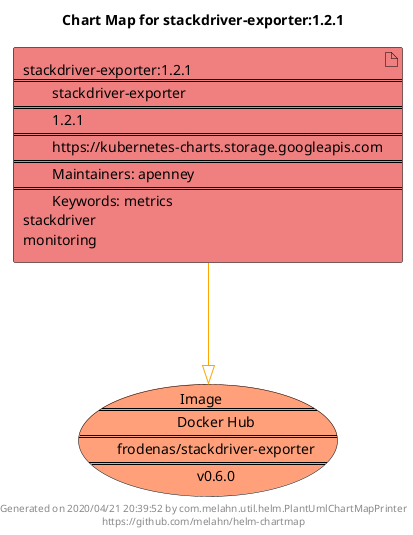 @startuml
skinparam linetype ortho
skinparam backgroundColor white
skinparam usecaseBorderColor black
skinparam usecaseArrowColor LightSlateGray
skinparam artifactBorderColor black
skinparam artifactArrowColor LightSlateGray

title Chart Map for stackdriver-exporter:1.2.1

'There is one referenced Helm Chart
artifact "stackdriver-exporter:1.2.1\n====\n\tstackdriver-exporter\n====\n\t1.2.1\n====\n\thttps://kubernetes-charts.storage.googleapis.com\n====\n\tMaintainers: apenney\n====\n\tKeywords: metrics\nstackdriver\nmonitoring" as stackdriver_exporter_1_2_1 #LightCoral

'There is one referenced Docker Image
usecase "Image\n====\n\tDocker Hub\n====\n\tfrodenas/stackdriver-exporter\n====\n\tv0.6.0" as frodenas_stackdriver_exporter_v0_6_0 #LightSalmon

'Chart Dependencies
stackdriver_exporter_1_2_1--[#orange]-|>frodenas_stackdriver_exporter_v0_6_0

center footer Generated on 2020/04/21 20:39:52 by com.melahn.util.helm.PlantUmlChartMapPrinter\nhttps://github.com/melahn/helm-chartmap
@enduml
